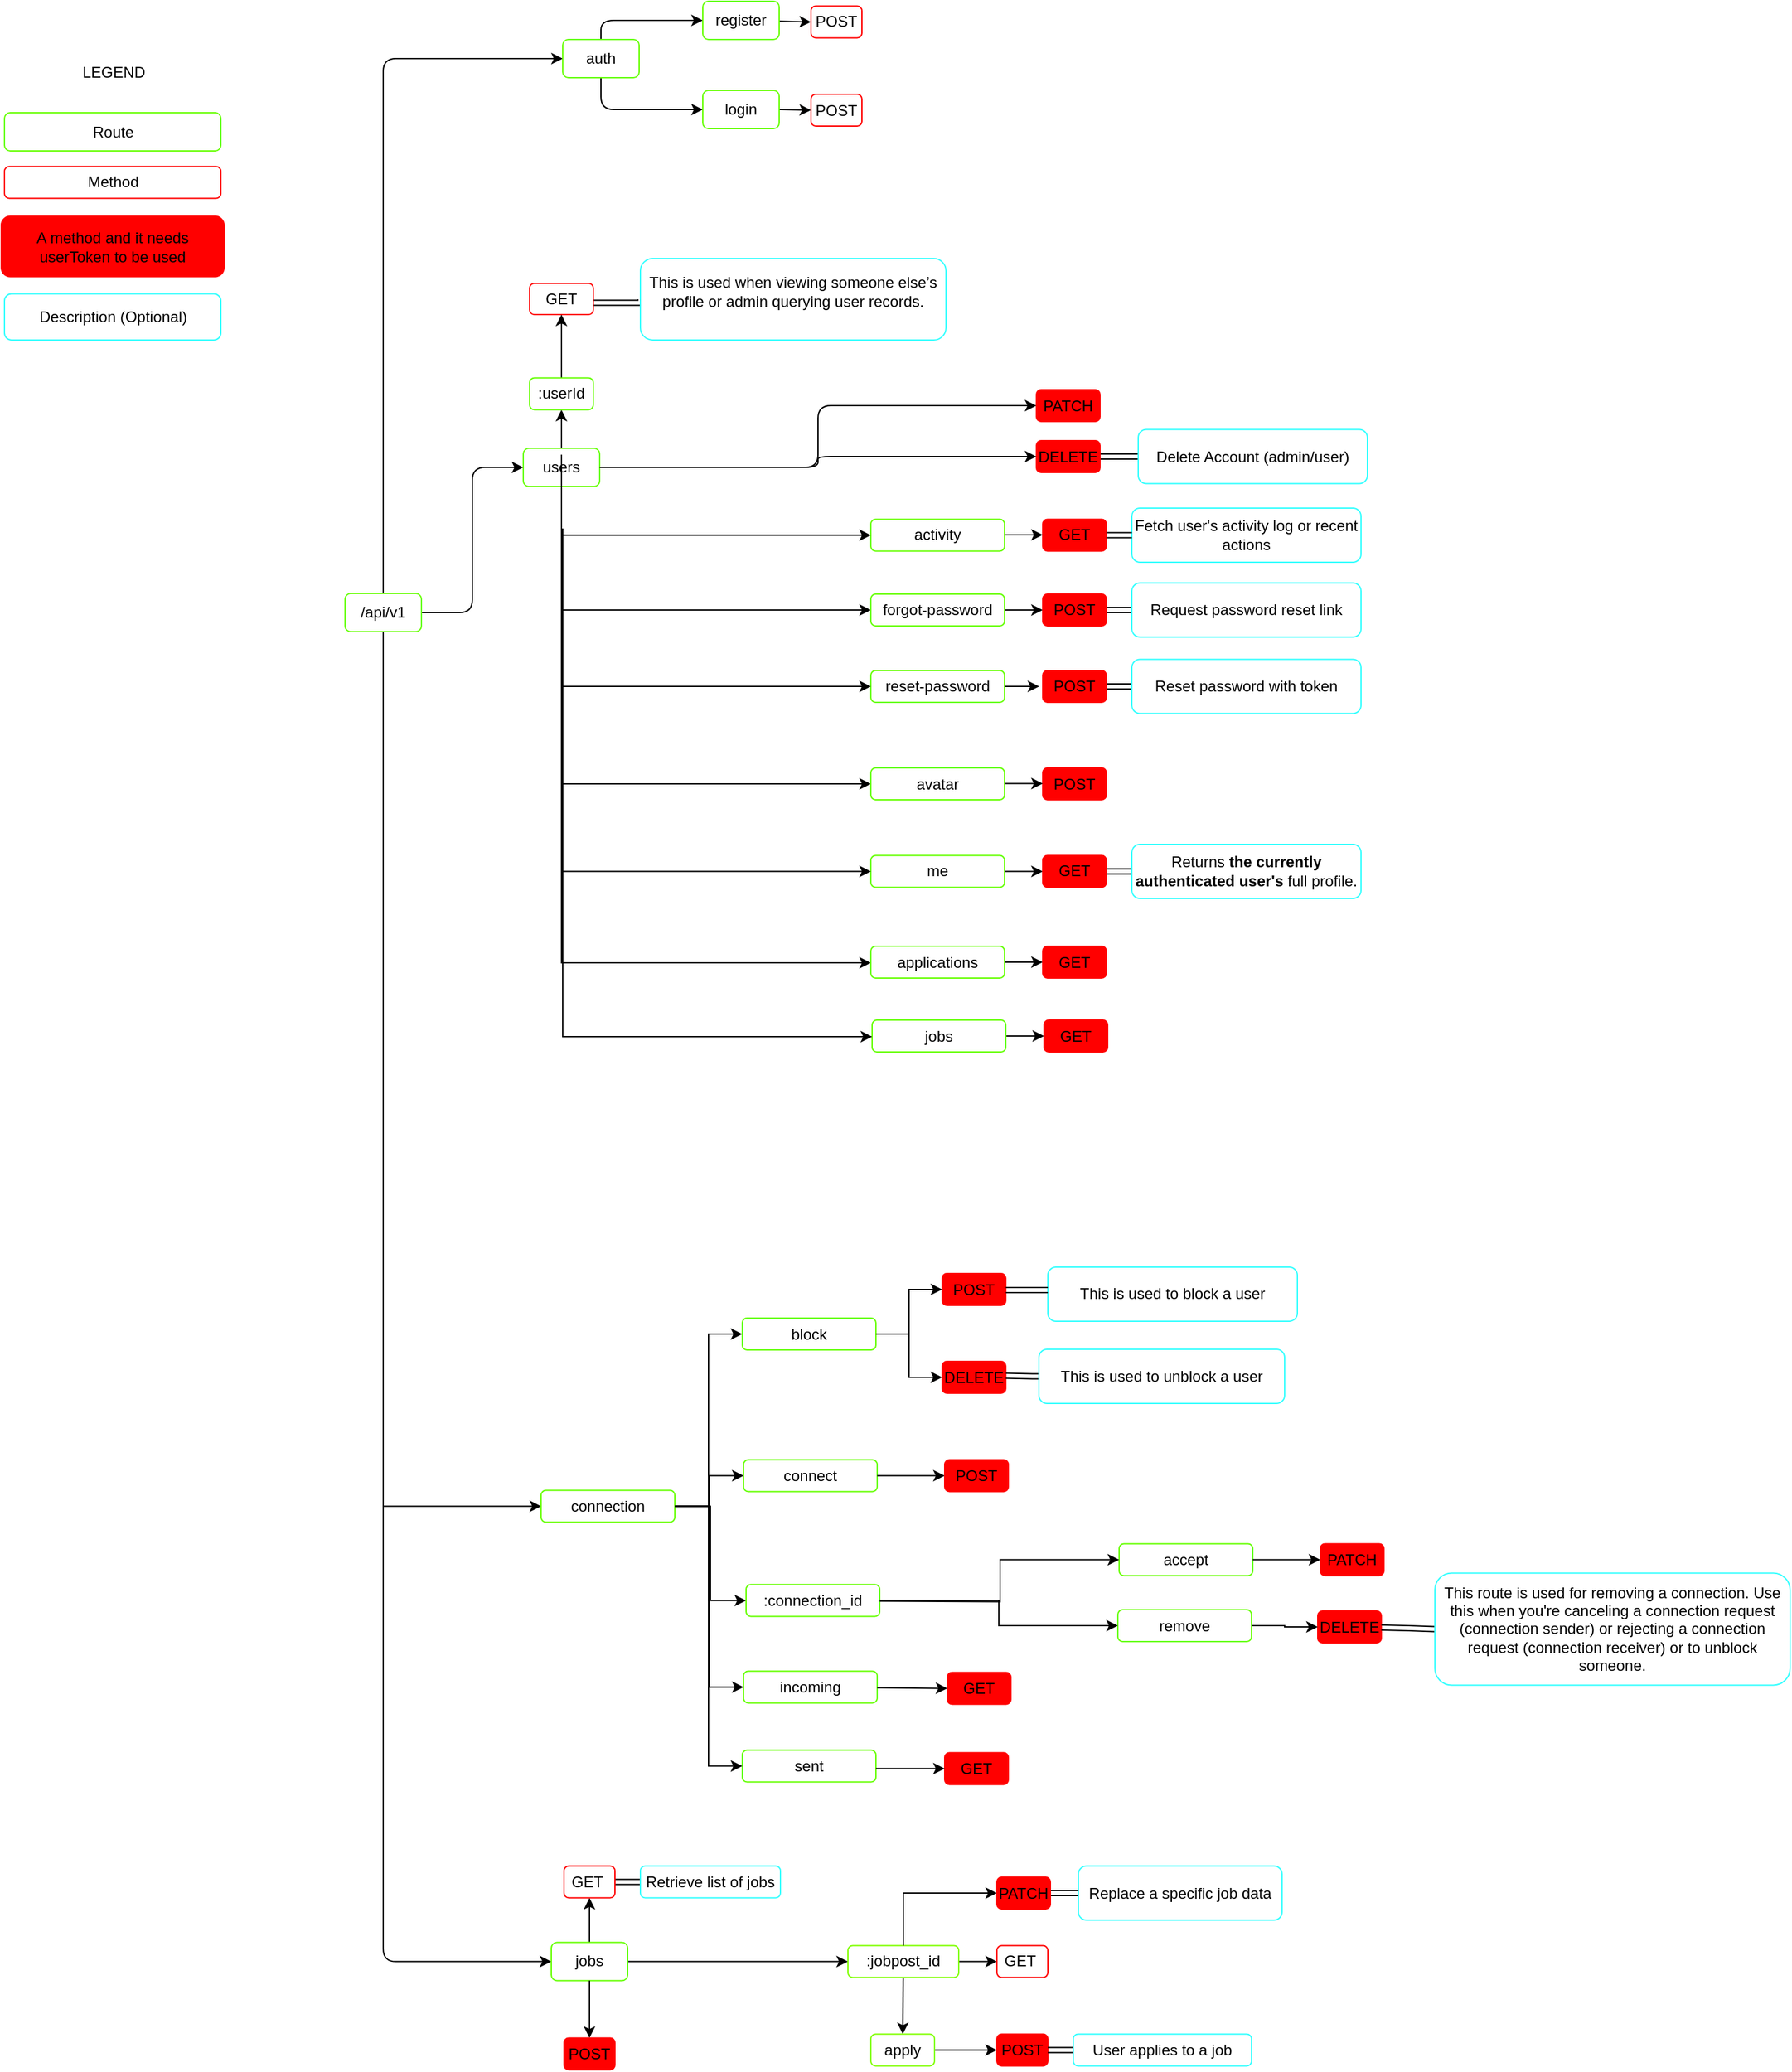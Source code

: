 <mxfile version="28.0.4">
  <diagram id="FDFD36CgAtV6o2mxxV2y" name="v1">
    <mxGraphModel dx="913" dy="455" grid="0" gridSize="10" guides="1" tooltips="1" connect="1" arrows="1" fold="1" page="1" pageScale="1" pageWidth="1100" pageHeight="850" background="none" math="0" shadow="0">
      <root>
        <mxCell id="0" />
        <mxCell id="1" parent="0" />
        <mxCell id="7" value="" style="edgeStyle=orthogonalEdgeStyle;html=1;fontStyle=0;entryX=0;entryY=0.5;entryDx=0;entryDy=0;" parent="1" source="9" target="10" edge="1">
          <mxGeometry relative="1" as="geometry" />
        </mxCell>
        <mxCell id="8" style="edgeStyle=orthogonalEdgeStyle;html=1;entryX=0;entryY=0.5;entryDx=0;entryDy=0;exitX=0.5;exitY=1;exitDx=0;exitDy=0;fontStyle=0;" parent="1" source="9" target="11" edge="1">
          <mxGeometry relative="1" as="geometry" />
        </mxCell>
        <mxCell id="15" value="" style="edgeStyle=orthogonalEdgeStyle;html=1;exitX=0.5;exitY=0;exitDx=0;exitDy=0;entryX=0;entryY=0.5;entryDx=0;entryDy=0;fontStyle=0;" parent="1" source="9" target="14" edge="1">
          <mxGeometry relative="1" as="geometry" />
        </mxCell>
        <mxCell id="9" value="/api/v1" style="rounded=1;whiteSpace=wrap;html=1;strokeColor=#65FF00;fontStyle=0;" parent="1" vertex="1">
          <mxGeometry x="836" y="1018" width="60" height="30" as="geometry" />
        </mxCell>
        <mxCell id="iW4W0P-OppsEhK05owAz-121" value="" style="edgeStyle=orthogonalEdgeStyle;rounded=0;orthogonalLoop=1;jettySize=auto;html=1;" parent="1" source="10" target="iW4W0P-OppsEhK05owAz-119" edge="1">
          <mxGeometry relative="1" as="geometry" />
        </mxCell>
        <mxCell id="m2tScSyhQQKVC9vZuVkj-111" style="edgeStyle=orthogonalEdgeStyle;rounded=0;orthogonalLoop=1;jettySize=auto;html=1;entryX=0;entryY=0.5;entryDx=0;entryDy=0;exitX=0.5;exitY=1;exitDx=0;exitDy=0;" parent="1" source="9" target="m2tScSyhQQKVC9vZuVkj-110" edge="1">
          <mxGeometry relative="1" as="geometry" />
        </mxCell>
        <mxCell id="10" value="users" style="rounded=1;whiteSpace=wrap;html=1;strokeColor=#65FF00;fontStyle=0;" parent="1" vertex="1">
          <mxGeometry x="976" y="904" width="60" height="30" as="geometry" />
        </mxCell>
        <mxCell id="87" style="edgeStyle=orthogonalEdgeStyle;html=1;entryX=0.5;entryY=1;entryDx=0;entryDy=0;exitX=0.5;exitY=0;exitDx=0;exitDy=0;fontStyle=0;" parent="1" source="11" target="83" edge="1">
          <mxGeometry relative="1" as="geometry" />
        </mxCell>
        <mxCell id="89" style="edgeStyle=orthogonalEdgeStyle;html=1;entryX=0;entryY=0.5;entryDx=0;entryDy=0;fontStyle=0;" parent="1" source="11" target="88" edge="1">
          <mxGeometry relative="1" as="geometry" />
        </mxCell>
        <mxCell id="11" value="jobs" style="rounded=1;whiteSpace=wrap;html=1;strokeColor=#65FF00;fontStyle=0;" parent="1" vertex="1">
          <mxGeometry x="998" y="2077.25" width="60" height="30" as="geometry" />
        </mxCell>
        <mxCell id="59" value="" style="edgeStyle=orthogonalEdgeStyle;html=1;fontStyle=0;exitX=0.5;exitY=0;exitDx=0;exitDy=0;" parent="1" source="14" target="58" edge="1">
          <mxGeometry relative="1" as="geometry" />
        </mxCell>
        <mxCell id="61" value="" style="edgeStyle=orthogonalEdgeStyle;html=1;exitX=0.5;exitY=1;exitDx=0;exitDy=0;entryX=0;entryY=0.5;entryDx=0;entryDy=0;fontStyle=0;" parent="1" source="14" target="60" edge="1">
          <mxGeometry relative="1" as="geometry" />
        </mxCell>
        <mxCell id="14" value="auth" style="rounded=1;whiteSpace=wrap;html=1;strokeColor=#65FF00;fontStyle=0;" parent="1" vertex="1">
          <mxGeometry x="1007" y="583" width="60" height="30" as="geometry" />
        </mxCell>
        <mxCell id="27" style="edgeStyle=orthogonalEdgeStyle;html=1;entryX=0;entryY=0.5;entryDx=0;entryDy=0;exitX=1;exitY=0.5;exitDx=0;exitDy=0;fontStyle=0;" parent="1" source="10" target="24" edge="1">
          <mxGeometry relative="1" as="geometry" />
        </mxCell>
        <mxCell id="Y0pdC-1RMZM0bYmB5sbG-111" style="edgeStyle=orthogonalEdgeStyle;rounded=0;orthogonalLoop=1;jettySize=auto;html=1;entryX=0;entryY=0.5;entryDx=0;entryDy=0;exitX=0.5;exitY=1;exitDx=0;exitDy=0;" parent="1" source="10" target="Y0pdC-1RMZM0bYmB5sbG-110" edge="1">
          <mxGeometry relative="1" as="geometry" />
        </mxCell>
        <mxCell id="iW4W0P-OppsEhK05owAz-115" style="edgeStyle=orthogonalEdgeStyle;rounded=0;orthogonalLoop=1;jettySize=auto;html=1;entryX=0;entryY=0.5;entryDx=0;entryDy=0;exitX=0.5;exitY=1;exitDx=0;exitDy=0;" parent="1" source="10" target="iW4W0P-OppsEhK05owAz-110" edge="1">
          <mxGeometry relative="1" as="geometry" />
        </mxCell>
        <mxCell id="24" value="PATCH" style="whiteSpace=wrap;html=1;rounded=1;strokeColor=#FF0000;fontStyle=0;fillColor=#FF0000;" parent="1" vertex="1">
          <mxGeometry x="1379" y="858" width="50" height="25" as="geometry" />
        </mxCell>
        <mxCell id="Y0pdC-1RMZM0bYmB5sbG-114" value="" style="edgeStyle=orthogonalEdgeStyle;rounded=0;orthogonalLoop=1;jettySize=auto;html=1;shape=link;" parent="1" source="30" target="Y0pdC-1RMZM0bYmB5sbG-113" edge="1">
          <mxGeometry relative="1" as="geometry" />
        </mxCell>
        <mxCell id="30" value="DELETE" style="whiteSpace=wrap;html=1;rounded=1;strokeColor=#FF0000;fontStyle=0;fillColor=#FF0000;" parent="1" vertex="1">
          <mxGeometry x="1379" y="898" width="50" height="25" as="geometry" />
        </mxCell>
        <mxCell id="33" style="edgeStyle=orthogonalEdgeStyle;html=1;entryX=0;entryY=0.5;entryDx=0;entryDy=0;exitX=1;exitY=0.5;exitDx=0;exitDy=0;fontStyle=0;" parent="1" source="10" target="30" edge="1">
          <mxGeometry relative="1" as="geometry">
            <mxPoint x="1271" y="787.75" as="sourcePoint" />
            <mxPoint x="1326" y="822.75" as="targetPoint" />
          </mxGeometry>
        </mxCell>
        <mxCell id="34" value="Route" style="rounded=1;whiteSpace=wrap;html=1;strokeColor=#65FF00;fontStyle=0;flipV=0;" parent="1" vertex="1">
          <mxGeometry x="568.5" y="640.5" width="170" height="30" as="geometry" />
        </mxCell>
        <mxCell id="35" value="&lt;span&gt;Method&lt;/span&gt;" style="whiteSpace=wrap;html=1;rounded=1;strokeColor=#FF0000;fontStyle=0;flipV=0;" parent="1" vertex="1">
          <mxGeometry x="568.5" y="682.75" width="170" height="25" as="geometry" />
        </mxCell>
        <mxCell id="38" value="Description (Optional)" style="whiteSpace=wrap;html=1;rounded=1;strokeColor=#33FFFF;fontStyle=0;flipV=0;" parent="1" vertex="1">
          <mxGeometry x="568.5" y="782.75" width="170" height="36.25" as="geometry" />
        </mxCell>
        <mxCell id="74" style="edgeStyle=none;html=1;entryX=0;entryY=0.5;entryDx=0;entryDy=0;fontStyle=0;" parent="1" source="58" target="63" edge="1">
          <mxGeometry relative="1" as="geometry" />
        </mxCell>
        <mxCell id="58" value="register" style="rounded=1;whiteSpace=wrap;html=1;strokeColor=#65FF00;fontStyle=0;" parent="1" vertex="1">
          <mxGeometry x="1117" y="553" width="60" height="30" as="geometry" />
        </mxCell>
        <mxCell id="75" style="edgeStyle=none;html=1;exitX=1;exitY=0.5;exitDx=0;exitDy=0;entryX=0;entryY=0.5;entryDx=0;entryDy=0;fontStyle=0;" parent="1" source="60" target="71" edge="1">
          <mxGeometry relative="1" as="geometry" />
        </mxCell>
        <mxCell id="60" value="login" style="rounded=1;whiteSpace=wrap;html=1;strokeColor=#65FF00;fontStyle=0;" parent="1" vertex="1">
          <mxGeometry x="1117" y="623" width="60" height="30" as="geometry" />
        </mxCell>
        <mxCell id="63" value="&lt;span&gt;POST&lt;/span&gt;" style="whiteSpace=wrap;html=1;rounded=1;strokeColor=#FF0000;fontStyle=0;" parent="1" vertex="1">
          <mxGeometry x="1202" y="556.75" width="40" height="25" as="geometry" />
        </mxCell>
        <mxCell id="71" value="&lt;span&gt;POST&lt;/span&gt;" style="whiteSpace=wrap;html=1;rounded=1;strokeColor=#FF0000;fontStyle=0;" parent="1" vertex="1">
          <mxGeometry x="1202" y="626" width="40" height="25" as="geometry" />
        </mxCell>
        <mxCell id="76" value="&lt;span&gt;A method and it needs userToken to be used&lt;/span&gt;" style="whiteSpace=wrap;html=1;rounded=1;strokeColor=#FF0000;fillColor=#FF0000;fontStyle=0;flipV=0;" parent="1" vertex="1">
          <mxGeometry x="566" y="721.75" width="175" height="47.5" as="geometry" />
        </mxCell>
        <mxCell id="82" value="" style="edgeStyle=none;html=1;shape=link;fontStyle=0;" parent="1" source="83" target="84" edge="1">
          <mxGeometry relative="1" as="geometry" />
        </mxCell>
        <mxCell id="83" value="&lt;span&gt;GET&amp;nbsp;&lt;/span&gt;" style="whiteSpace=wrap;html=1;rounded=1;strokeColor=#FF0000;fontStyle=0;" parent="1" vertex="1">
          <mxGeometry x="1008" y="2017.25" width="40" height="25" as="geometry" />
        </mxCell>
        <mxCell id="84" value="Retrieve list of jobs" style="whiteSpace=wrap;html=1;rounded=1;strokeColor=#33FFFF;fontStyle=0;" parent="1" vertex="1">
          <mxGeometry x="1068" y="2017.25" width="110" height="25" as="geometry" />
        </mxCell>
        <mxCell id="94" style="edgeStyle=none;html=1;entryX=0;entryY=0.5;entryDx=0;entryDy=0;fontStyle=0;" parent="1" source="88" target="92" edge="1">
          <mxGeometry relative="1" as="geometry" />
        </mxCell>
        <mxCell id="106" value="" style="edgeStyle=none;html=1;fontStyle=0;" parent="1" source="88" target="104" edge="1">
          <mxGeometry relative="1" as="geometry" />
        </mxCell>
        <mxCell id="88" value="&lt;span&gt;:jobpost_id&lt;/span&gt;" style="whiteSpace=wrap;html=1;rounded=1;strokeColor=#80FF00;fontStyle=0;" parent="1" vertex="1">
          <mxGeometry x="1231" y="2079.75" width="87" height="25" as="geometry" />
        </mxCell>
        <mxCell id="92" value="&lt;span&gt;GET&amp;nbsp;&lt;/span&gt;" style="whiteSpace=wrap;html=1;rounded=1;strokeColor=#FF0000;fontStyle=0;" parent="1" vertex="1">
          <mxGeometry x="1348" y="2079.75" width="40" height="25" as="geometry" />
        </mxCell>
        <mxCell id="110" value="" style="edgeStyle=none;html=1;entryX=0;entryY=0.5;entryDx=0;entryDy=0;" parent="1" source="104" target="107" edge="1">
          <mxGeometry relative="1" as="geometry" />
        </mxCell>
        <mxCell id="104" value="apply" style="whiteSpace=wrap;html=1;rounded=1;strokeColor=#80FF00;fontStyle=0;" parent="1" vertex="1">
          <mxGeometry x="1249" y="2149.25" width="50" height="25" as="geometry" />
        </mxCell>
        <mxCell id="107" value="&lt;span&gt;POST&lt;/span&gt;" style="whiteSpace=wrap;html=1;rounded=1;strokeColor=#FF0000;fontStyle=0;fillColor=#FF0000;" parent="1" vertex="1">
          <mxGeometry x="1348" y="2149.25" width="40" height="25" as="geometry" />
        </mxCell>
        <mxCell id="108" value="" style="edgeStyle=none;html=1;shape=link;fontStyle=0;" parent="1" source="107" target="109" edge="1">
          <mxGeometry relative="1" as="geometry" />
        </mxCell>
        <mxCell id="109" value="User applies to a job" style="whiteSpace=wrap;html=1;rounded=1;strokeColor=#33FFFF;fontStyle=0;" parent="1" vertex="1">
          <mxGeometry x="1408" y="2149.25" width="140" height="25" as="geometry" />
        </mxCell>
        <mxCell id="XLNQ2adCplrDvRkqyqyV-127" value="LEGEND" style="text;html=1;align=center;verticalAlign=middle;resizable=0;points=[];autosize=1;strokeColor=none;fillColor=none;" parent="1" vertex="1">
          <mxGeometry x="618.5" y="594" width="70" height="30" as="geometry" />
        </mxCell>
        <mxCell id="Y0pdC-1RMZM0bYmB5sbG-129" style="edgeStyle=orthogonalEdgeStyle;rounded=0;orthogonalLoop=1;jettySize=auto;html=1;exitX=1;exitY=0.5;exitDx=0;exitDy=0;entryX=0;entryY=0.5;entryDx=0;entryDy=0;" parent="1" source="Y0pdC-1RMZM0bYmB5sbG-110" target="Y0pdC-1RMZM0bYmB5sbG-120" edge="1">
          <mxGeometry relative="1" as="geometry" />
        </mxCell>
        <mxCell id="Y0pdC-1RMZM0bYmB5sbG-110" value="forgot-password" style="whiteSpace=wrap;html=1;rounded=1;strokeColor=#65FF00;fontStyle=0;" parent="1" vertex="1">
          <mxGeometry x="1249" y="1018.5" width="105" height="25" as="geometry" />
        </mxCell>
        <mxCell id="Y0pdC-1RMZM0bYmB5sbG-113" value="Delete Account (admin/user)" style="whiteSpace=wrap;html=1;rounded=1;strokeColor=#33FFFF;fontStyle=0;" parent="1" vertex="1">
          <mxGeometry x="1459" y="889.25" width="180" height="42.5" as="geometry" />
        </mxCell>
        <mxCell id="Y0pdC-1RMZM0bYmB5sbG-115" value="reset-password" style="whiteSpace=wrap;html=1;rounded=1;strokeColor=#65FF00;fontStyle=0;" parent="1" vertex="1">
          <mxGeometry x="1249" y="1078.5" width="105" height="25" as="geometry" />
        </mxCell>
        <mxCell id="Y0pdC-1RMZM0bYmB5sbG-116" style="edgeStyle=orthogonalEdgeStyle;rounded=0;orthogonalLoop=1;jettySize=auto;html=1;entryX=0;entryY=0.5;entryDx=0;entryDy=0;exitX=0.5;exitY=1;exitDx=0;exitDy=0;" parent="1" source="10" target="Y0pdC-1RMZM0bYmB5sbG-115" edge="1">
          <mxGeometry relative="1" as="geometry">
            <mxPoint x="1236" y="787" as="sourcePoint" />
          </mxGeometry>
        </mxCell>
        <mxCell id="Y0pdC-1RMZM0bYmB5sbG-132" style="edgeStyle=orthogonalEdgeStyle;rounded=0;orthogonalLoop=1;jettySize=auto;html=1;entryX=0;entryY=0.5;entryDx=0;entryDy=0;" parent="1" source="Y0pdC-1RMZM0bYmB5sbG-117" target="Y0pdC-1RMZM0bYmB5sbG-126" edge="1">
          <mxGeometry relative="1" as="geometry" />
        </mxCell>
        <mxCell id="0CuHHsME7tVrbYeCwLk--166" value="" style="edgeStyle=orthogonalEdgeStyle;rounded=0;orthogonalLoop=1;jettySize=auto;html=1;exitX=0.5;exitY=1;exitDx=0;exitDy=0;" parent="1" target="0CuHHsME7tVrbYeCwLk--165" edge="1">
          <mxGeometry relative="1" as="geometry">
            <mxPoint x="1006.0" y="909" as="sourcePoint" />
            <Array as="points">
              <mxPoint x="1006" y="1308" />
            </Array>
          </mxGeometry>
        </mxCell>
        <mxCell id="Y0pdC-1RMZM0bYmB5sbG-117" value="me" style="whiteSpace=wrap;html=1;rounded=1;strokeColor=#65FF00;fontStyle=0;" parent="1" vertex="1">
          <mxGeometry x="1249" y="1223.75" width="105" height="25" as="geometry" />
        </mxCell>
        <mxCell id="Y0pdC-1RMZM0bYmB5sbG-118" style="edgeStyle=orthogonalEdgeStyle;rounded=0;orthogonalLoop=1;jettySize=auto;html=1;entryX=0;entryY=0.5;entryDx=0;entryDy=0;exitX=0.5;exitY=1;exitDx=0;exitDy=0;" parent="1" source="10" target="Y0pdC-1RMZM0bYmB5sbG-117" edge="1">
          <mxGeometry relative="1" as="geometry">
            <mxPoint x="1226" y="834" as="sourcePoint" />
          </mxGeometry>
        </mxCell>
        <mxCell id="Y0pdC-1RMZM0bYmB5sbG-119" value="" style="edgeStyle=orthogonalEdgeStyle;rounded=0;orthogonalLoop=1;jettySize=auto;html=1;shape=link;" parent="1" source="Y0pdC-1RMZM0bYmB5sbG-120" target="Y0pdC-1RMZM0bYmB5sbG-121" edge="1">
          <mxGeometry relative="1" as="geometry" />
        </mxCell>
        <mxCell id="Y0pdC-1RMZM0bYmB5sbG-120" value="POST" style="whiteSpace=wrap;html=1;rounded=1;strokeColor=#FF0000;fontStyle=0;fillColor=#FF0000;" parent="1" vertex="1">
          <mxGeometry x="1384" y="1018.5" width="50" height="25" as="geometry" />
        </mxCell>
        <mxCell id="Y0pdC-1RMZM0bYmB5sbG-121" value="Request password reset link" style="whiteSpace=wrap;html=1;rounded=1;strokeColor=#33FFFF;fontStyle=0;" parent="1" vertex="1">
          <mxGeometry x="1454" y="1009.75" width="180" height="42.5" as="geometry" />
        </mxCell>
        <mxCell id="Y0pdC-1RMZM0bYmB5sbG-122" value="" style="edgeStyle=orthogonalEdgeStyle;rounded=0;orthogonalLoop=1;jettySize=auto;html=1;shape=link;" parent="1" source="Y0pdC-1RMZM0bYmB5sbG-123" target="Y0pdC-1RMZM0bYmB5sbG-124" edge="1">
          <mxGeometry relative="1" as="geometry" />
        </mxCell>
        <mxCell id="Y0pdC-1RMZM0bYmB5sbG-123" value="POST" style="whiteSpace=wrap;html=1;rounded=1;strokeColor=#FF0000;fontStyle=0;fillColor=#FF0000;" parent="1" vertex="1">
          <mxGeometry x="1384" y="1078.5" width="50" height="25" as="geometry" />
        </mxCell>
        <mxCell id="Y0pdC-1RMZM0bYmB5sbG-124" value="&lt;table&gt;&lt;tbody&gt;&lt;tr data-end=&quot;2003&quot; data-start=&quot;1920&quot;&gt;&lt;td data-end=&quot;2003&quot; data-start=&quot;1960&quot; data-col-size=&quot;md&quot;&gt;Reset password with token&lt;/td&gt;&lt;/tr&gt;&lt;/tbody&gt;&lt;/table&gt;" style="whiteSpace=wrap;html=1;rounded=1;strokeColor=#33FFFF;fontStyle=0;" parent="1" vertex="1">
          <mxGeometry x="1454" y="1069.75" width="180" height="42.5" as="geometry" />
        </mxCell>
        <mxCell id="Y0pdC-1RMZM0bYmB5sbG-125" value="" style="edgeStyle=orthogonalEdgeStyle;rounded=0;orthogonalLoop=1;jettySize=auto;html=1;shape=link;" parent="1" source="Y0pdC-1RMZM0bYmB5sbG-126" target="Y0pdC-1RMZM0bYmB5sbG-127" edge="1">
          <mxGeometry relative="1" as="geometry" />
        </mxCell>
        <mxCell id="Y0pdC-1RMZM0bYmB5sbG-126" value="GET" style="whiteSpace=wrap;html=1;rounded=1;strokeColor=#FF0000;fontStyle=0;fillColor=#FF0000;" parent="1" vertex="1">
          <mxGeometry x="1384" y="1223.75" width="50" height="25" as="geometry" />
        </mxCell>
        <mxCell id="Y0pdC-1RMZM0bYmB5sbG-127" value="&lt;p data-end=&quot;313&quot; data-start=&quot;238&quot;&gt;Returns &lt;strong data-end=&quot;299&quot; data-start=&quot;261&quot;&gt;the currently authenticated user&#39;s&lt;/strong&gt; full profile.&lt;/p&gt;&lt;p data-end=&quot;421&quot; data-start=&quot;315&quot;&gt;&lt;/p&gt;" style="whiteSpace=wrap;html=1;rounded=1;strokeColor=#33FFFF;fontStyle=0;" parent="1" vertex="1">
          <mxGeometry x="1454" y="1215" width="180" height="42.5" as="geometry" />
        </mxCell>
        <mxCell id="Y0pdC-1RMZM0bYmB5sbG-130" style="edgeStyle=orthogonalEdgeStyle;rounded=0;orthogonalLoop=1;jettySize=auto;html=1;exitX=1;exitY=0.5;exitDx=0;exitDy=0;entryX=-0.056;entryY=0.528;entryDx=0;entryDy=0;entryPerimeter=0;" parent="1" source="Y0pdC-1RMZM0bYmB5sbG-115" target="Y0pdC-1RMZM0bYmB5sbG-123" edge="1">
          <mxGeometry relative="1" as="geometry" />
        </mxCell>
        <mxCell id="Y0pdC-1RMZM0bYmB5sbG-135" value="activity" style="whiteSpace=wrap;html=1;rounded=1;strokeColor=#65FF00;fontStyle=0;" parent="1" vertex="1">
          <mxGeometry x="1249" y="959.75" width="105" height="25" as="geometry" />
        </mxCell>
        <mxCell id="Y0pdC-1RMZM0bYmB5sbG-136" style="edgeStyle=orthogonalEdgeStyle;rounded=0;orthogonalLoop=1;jettySize=auto;html=1;entryX=0;entryY=0.5;entryDx=0;entryDy=0;exitX=0.5;exitY=1;exitDx=0;exitDy=0;" parent="1" source="10" target="Y0pdC-1RMZM0bYmB5sbG-135" edge="1">
          <mxGeometry relative="1" as="geometry">
            <mxPoint x="1236" y="787" as="sourcePoint" />
          </mxGeometry>
        </mxCell>
        <mxCell id="Y0pdC-1RMZM0bYmB5sbG-137" value="GET" style="whiteSpace=wrap;html=1;rounded=1;strokeColor=#FF0000;fontStyle=0;fillColor=#FF0000;" parent="1" vertex="1">
          <mxGeometry x="1384" y="959.75" width="50" height="25" as="geometry" />
        </mxCell>
        <mxCell id="Y0pdC-1RMZM0bYmB5sbG-138" value="Fetch user&#39;s activity log or recent actions" style="whiteSpace=wrap;html=1;rounded=1;strokeColor=#33FFFF;fontStyle=0;" parent="1" vertex="1">
          <mxGeometry x="1454" y="951" width="180" height="42.5" as="geometry" />
        </mxCell>
        <mxCell id="Y0pdC-1RMZM0bYmB5sbG-139" value="" style="edgeStyle=orthogonalEdgeStyle;rounded=0;orthogonalLoop=1;jettySize=auto;html=1;shape=link;" parent="1" source="Y0pdC-1RMZM0bYmB5sbG-137" target="Y0pdC-1RMZM0bYmB5sbG-138" edge="1">
          <mxGeometry relative="1" as="geometry" />
        </mxCell>
        <mxCell id="Y0pdC-1RMZM0bYmB5sbG-140" style="edgeStyle=orthogonalEdgeStyle;rounded=0;orthogonalLoop=1;jettySize=auto;html=1;exitX=1;exitY=0.5;exitDx=0;exitDy=0;entryX=0;entryY=0.5;entryDx=0;entryDy=0;" parent="1" target="Y0pdC-1RMZM0bYmB5sbG-137" edge="1">
          <mxGeometry relative="1" as="geometry">
            <mxPoint x="1354" y="972" as="sourcePoint" />
          </mxGeometry>
        </mxCell>
        <mxCell id="iW4W0P-OppsEhK05owAz-110" value="avatar" style="whiteSpace=wrap;html=1;rounded=1;strokeColor=#65FF00;fontStyle=0;" parent="1" vertex="1">
          <mxGeometry x="1249" y="1155" width="105" height="25" as="geometry" />
        </mxCell>
        <mxCell id="iW4W0P-OppsEhK05owAz-111" value="POST" style="whiteSpace=wrap;html=1;rounded=1;strokeColor=#FF0000;fontStyle=0;fillColor=#FF0000;" parent="1" vertex="1">
          <mxGeometry x="1384" y="1155" width="50" height="25" as="geometry" />
        </mxCell>
        <mxCell id="iW4W0P-OppsEhK05owAz-112" style="edgeStyle=orthogonalEdgeStyle;rounded=0;orthogonalLoop=1;jettySize=auto;html=1;entryX=0;entryY=0.5;entryDx=0;entryDy=0;" parent="1" target="iW4W0P-OppsEhK05owAz-111" edge="1">
          <mxGeometry relative="1" as="geometry">
            <mxPoint x="1354" y="1167.25" as="sourcePoint" />
          </mxGeometry>
        </mxCell>
        <mxCell id="iW4W0P-OppsEhK05owAz-116" value="" style="edgeStyle=orthogonalEdgeStyle;rounded=0;orthogonalLoop=1;jettySize=auto;html=1;shape=link;entryX=0;entryY=0.5;entryDx=0;entryDy=0;exitX=1;exitY=0.621;exitDx=0;exitDy=0;exitPerimeter=0;" parent="1" source="iW4W0P-OppsEhK05owAz-118" target="iW4W0P-OppsEhK05owAz-117" edge="1">
          <mxGeometry relative="1" as="geometry">
            <mxPoint x="1016" y="821.5" as="sourcePoint" />
          </mxGeometry>
        </mxCell>
        <mxCell id="iW4W0P-OppsEhK05owAz-117" value="This is used when&amp;nbsp;&lt;span style=&quot;color: light-dark(rgb(0, 0, 0), rgb(255, 255, 255)); background-color: transparent;&quot;&gt;viewing someone else’s profile or admin querying user records.&lt;/span&gt;&lt;p data-end=&quot;1133&quot; data-start=&quot;1093&quot;&gt;&lt;/p&gt;" style="whiteSpace=wrap;html=1;rounded=1;strokeColor=#33FFFF;fontStyle=0;" parent="1" vertex="1">
          <mxGeometry x="1068" y="755" width="240" height="64" as="geometry" />
        </mxCell>
        <mxCell id="iW4W0P-OppsEhK05owAz-118" value="GET" style="whiteSpace=wrap;html=1;rounded=1;strokeColor=#FF0000;fontStyle=0;" parent="1" vertex="1">
          <mxGeometry x="981" y="774.5" width="50" height="24.5" as="geometry" />
        </mxCell>
        <mxCell id="iW4W0P-OppsEhK05owAz-122" value="" style="edgeStyle=orthogonalEdgeStyle;rounded=0;orthogonalLoop=1;jettySize=auto;html=1;" parent="1" source="iW4W0P-OppsEhK05owAz-119" target="iW4W0P-OppsEhK05owAz-118" edge="1">
          <mxGeometry relative="1" as="geometry" />
        </mxCell>
        <mxCell id="iW4W0P-OppsEhK05owAz-119" value=":userId" style="whiteSpace=wrap;html=1;rounded=1;strokeColor=#65FF00;fontStyle=0;" parent="1" vertex="1">
          <mxGeometry x="981" y="848.75" width="50" height="25" as="geometry" />
        </mxCell>
        <mxCell id="haLQKfFFl5RIzy_8Wnj9-124" style="edgeStyle=orthogonalEdgeStyle;rounded=0;orthogonalLoop=1;jettySize=auto;html=1;entryX=0;entryY=0.5;entryDx=0;entryDy=0;" parent="1" source="m2tScSyhQQKVC9vZuVkj-110" target="haLQKfFFl5RIzy_8Wnj9-121" edge="1">
          <mxGeometry relative="1" as="geometry" />
        </mxCell>
        <mxCell id="haLQKfFFl5RIzy_8Wnj9-125" style="edgeStyle=orthogonalEdgeStyle;rounded=0;orthogonalLoop=1;jettySize=auto;html=1;entryX=0;entryY=0.5;entryDx=0;entryDy=0;" parent="1" source="m2tScSyhQQKVC9vZuVkj-110" target="haLQKfFFl5RIzy_8Wnj9-114" edge="1">
          <mxGeometry relative="1" as="geometry" />
        </mxCell>
        <mxCell id="m2tScSyhQQKVC9vZuVkj-110" value="connection" style="whiteSpace=wrap;html=1;rounded=1;strokeColor=#65FF00;fontStyle=0;" parent="1" vertex="1">
          <mxGeometry x="990" y="1722.25" width="105" height="25" as="geometry" />
        </mxCell>
        <mxCell id="haLQKfFFl5RIzy_8Wnj9-149" style="edgeStyle=orthogonalEdgeStyle;rounded=0;orthogonalLoop=1;jettySize=auto;html=1;entryX=0;entryY=0.5;entryDx=0;entryDy=0;exitX=1;exitY=0.5;exitDx=0;exitDy=0;" parent="1" source="m2tScSyhQQKVC9vZuVkj-110" target="haLQKfFFl5RIzy_8Wnj9-148" edge="1">
          <mxGeometry relative="1" as="geometry">
            <mxPoint x="1256.0" y="1688.774" as="sourcePoint" />
          </mxGeometry>
        </mxCell>
        <mxCell id="haLQKfFFl5RIzy_8Wnj9-114" value=":connection_id" style="whiteSpace=wrap;html=1;rounded=1;strokeColor=#65FF00;fontStyle=0;" parent="1" vertex="1">
          <mxGeometry x="1151" y="1796.25" width="105" height="25" as="geometry" />
        </mxCell>
        <mxCell id="haLQKfFFl5RIzy_8Wnj9-121" value="incoming" style="whiteSpace=wrap;html=1;rounded=1;strokeColor=#65FF00;fontStyle=0;" parent="1" vertex="1">
          <mxGeometry x="1149" y="1864.25" width="105" height="25" as="geometry" />
        </mxCell>
        <mxCell id="haLQKfFFl5RIzy_8Wnj9-127" style="edgeStyle=orthogonalEdgeStyle;rounded=0;orthogonalLoop=1;jettySize=auto;html=1;entryX=0;entryY=0.5;entryDx=0;entryDy=0;exitX=1;exitY=0.5;exitDx=0;exitDy=0;" parent="1" source="m2tScSyhQQKVC9vZuVkj-110" target="haLQKfFFl5RIzy_8Wnj9-128" edge="1">
          <mxGeometry relative="1" as="geometry">
            <mxPoint x="1098" y="1676.25" as="sourcePoint" />
          </mxGeometry>
        </mxCell>
        <mxCell id="haLQKfFFl5RIzy_8Wnj9-128" value="connect" style="whiteSpace=wrap;html=1;rounded=1;strokeColor=#65FF00;fontStyle=0;" parent="1" vertex="1">
          <mxGeometry x="1149" y="1698.25" width="105" height="25" as="geometry" />
        </mxCell>
        <mxCell id="haLQKfFFl5RIzy_8Wnj9-136" value="sent" style="whiteSpace=wrap;html=1;rounded=1;strokeColor=#65FF00;fontStyle=0;" parent="1" vertex="1">
          <mxGeometry x="1148" y="1926.25" width="105" height="25" as="geometry" />
        </mxCell>
        <mxCell id="haLQKfFFl5RIzy_8Wnj9-137" style="edgeStyle=orthogonalEdgeStyle;rounded=0;orthogonalLoop=1;jettySize=auto;html=1;entryX=0;entryY=0.5;entryDx=0;entryDy=0;exitX=1;exitY=0.5;exitDx=0;exitDy=0;" parent="1" source="m2tScSyhQQKVC9vZuVkj-110" target="haLQKfFFl5RIzy_8Wnj9-136" edge="1">
          <mxGeometry relative="1" as="geometry">
            <mxPoint x="1094" y="1815.76" as="sourcePoint" />
          </mxGeometry>
        </mxCell>
        <mxCell id="haLQKfFFl5RIzy_8Wnj9-138" value="accept" style="whiteSpace=wrap;html=1;rounded=1;strokeColor=#65FF00;fontStyle=0;" parent="1" vertex="1">
          <mxGeometry x="1444" y="1764.25" width="105" height="25" as="geometry" />
        </mxCell>
        <mxCell id="haLQKfFFl5RIzy_8Wnj9-139" style="edgeStyle=orthogonalEdgeStyle;rounded=0;orthogonalLoop=1;jettySize=auto;html=1;entryX=0;entryY=0.5;entryDx=0;entryDy=0;" parent="1" target="haLQKfFFl5RIzy_8Wnj9-138" edge="1">
          <mxGeometry relative="1" as="geometry">
            <mxPoint x="1256" y="1809.25" as="sourcePoint" />
          </mxGeometry>
        </mxCell>
        <mxCell id="haLQKfFFl5RIzy_8Wnj9-145" value="remove" style="whiteSpace=wrap;html=1;rounded=1;strokeColor=#65FF00;fontStyle=0;" parent="1" vertex="1">
          <mxGeometry x="1443" y="1816" width="105" height="25" as="geometry" />
        </mxCell>
        <mxCell id="haLQKfFFl5RIzy_8Wnj9-146" style="edgeStyle=orthogonalEdgeStyle;rounded=0;orthogonalLoop=1;jettySize=auto;html=1;entryX=0;entryY=0.5;entryDx=0;entryDy=0;exitX=1;exitY=0.5;exitDx=0;exitDy=0;" parent="1" source="haLQKfFFl5RIzy_8Wnj9-114" target="haLQKfFFl5RIzy_8Wnj9-145" edge="1">
          <mxGeometry relative="1" as="geometry">
            <mxPoint x="1254" y="1863.78" as="sourcePoint" />
          </mxGeometry>
        </mxCell>
        <mxCell id="haLQKfFFl5RIzy_8Wnj9-181" style="edgeStyle=orthogonalEdgeStyle;rounded=0;orthogonalLoop=1;jettySize=auto;html=1;entryX=0;entryY=0.5;entryDx=0;entryDy=0;" parent="1" source="haLQKfFFl5RIzy_8Wnj9-148" target="haLQKfFFl5RIzy_8Wnj9-179" edge="1">
          <mxGeometry relative="1" as="geometry">
            <mxPoint x="1305" y="1610.5" as="targetPoint" />
          </mxGeometry>
        </mxCell>
        <mxCell id="haLQKfFFl5RIzy_8Wnj9-148" value="block" style="whiteSpace=wrap;html=1;rounded=1;strokeColor=#65FF00;fontStyle=0;" parent="1" vertex="1">
          <mxGeometry x="1148" y="1587" width="105" height="25" as="geometry" />
        </mxCell>
        <mxCell id="haLQKfFFl5RIzy_8Wnj9-150" style="edgeStyle=orthogonalEdgeStyle;rounded=0;orthogonalLoop=1;jettySize=auto;html=1;entryX=0;entryY=0.5;entryDx=0;entryDy=0;exitX=1;exitY=0.5;exitDx=0;exitDy=0;" parent="1" source="haLQKfFFl5RIzy_8Wnj9-128" target="haLQKfFFl5RIzy_8Wnj9-151" edge="1">
          <mxGeometry relative="1" as="geometry">
            <mxPoint x="1277" y="1710.5" as="sourcePoint" />
          </mxGeometry>
        </mxCell>
        <mxCell id="haLQKfFFl5RIzy_8Wnj9-151" value="POST" style="whiteSpace=wrap;html=1;rounded=1;strokeColor=#FF0000;fontStyle=0;fillColor=#FF0000;" parent="1" vertex="1">
          <mxGeometry x="1307" y="1698.25" width="50" height="25" as="geometry" />
        </mxCell>
        <mxCell id="haLQKfFFl5RIzy_8Wnj9-153" style="edgeStyle=orthogonalEdgeStyle;rounded=0;orthogonalLoop=1;jettySize=auto;html=1;entryX=0;entryY=0.5;entryDx=0;entryDy=0;" parent="1" target="haLQKfFFl5RIzy_8Wnj9-154" edge="1">
          <mxGeometry relative="1" as="geometry">
            <mxPoint x="1254" y="1877.25" as="sourcePoint" />
          </mxGeometry>
        </mxCell>
        <mxCell id="haLQKfFFl5RIzy_8Wnj9-154" value="GET" style="whiteSpace=wrap;html=1;rounded=1;strokeColor=#FF0000;fontStyle=0;fillColor=#FF0000;" parent="1" vertex="1">
          <mxGeometry x="1309" y="1865.25" width="50" height="25" as="geometry" />
        </mxCell>
        <mxCell id="haLQKfFFl5RIzy_8Wnj9-157" value="GET" style="whiteSpace=wrap;html=1;rounded=1;strokeColor=#FF0000;fontStyle=0;fillColor=#FF0000;" parent="1" vertex="1">
          <mxGeometry x="1307" y="1928.25" width="50" height="25" as="geometry" />
        </mxCell>
        <mxCell id="haLQKfFFl5RIzy_8Wnj9-158" style="edgeStyle=orthogonalEdgeStyle;rounded=0;orthogonalLoop=1;jettySize=auto;html=1;entryX=0;entryY=0.5;entryDx=0;entryDy=0;exitX=1;exitY=0.58;exitDx=0;exitDy=0;exitPerimeter=0;" parent="1" source="haLQKfFFl5RIzy_8Wnj9-136" target="haLQKfFFl5RIzy_8Wnj9-157" edge="1">
          <mxGeometry relative="1" as="geometry">
            <mxPoint x="1253" y="1941.25" as="sourcePoint" />
          </mxGeometry>
        </mxCell>
        <mxCell id="haLQKfFFl5RIzy_8Wnj9-159" value="POST" style="whiteSpace=wrap;html=1;rounded=1;strokeColor=#FF0000;fontStyle=0;fillColor=#FF0000;" parent="1" vertex="1">
          <mxGeometry x="1305" y="1552" width="50" height="25" as="geometry" />
        </mxCell>
        <mxCell id="haLQKfFFl5RIzy_8Wnj9-160" style="edgeStyle=orthogonalEdgeStyle;rounded=0;orthogonalLoop=1;jettySize=auto;html=1;entryX=0;entryY=0.5;entryDx=0;entryDy=0;exitX=1;exitY=0.5;exitDx=0;exitDy=0;" parent="1" source="haLQKfFFl5RIzy_8Wnj9-148" target="haLQKfFFl5RIzy_8Wnj9-159" edge="1">
          <mxGeometry relative="1" as="geometry">
            <mxPoint x="1255" y="1601" as="sourcePoint" />
          </mxGeometry>
        </mxCell>
        <mxCell id="haLQKfFFl5RIzy_8Wnj9-161" value="PATCH" style="whiteSpace=wrap;html=1;rounded=1;strokeColor=#FF0000;fontStyle=0;fillColor=#FF0000;" parent="1" vertex="1">
          <mxGeometry x="1602" y="1764.25" width="50" height="25" as="geometry" />
        </mxCell>
        <mxCell id="haLQKfFFl5RIzy_8Wnj9-162" style="edgeStyle=orthogonalEdgeStyle;rounded=0;orthogonalLoop=1;jettySize=auto;html=1;entryX=0;entryY=0.5;entryDx=0;entryDy=0;exitX=1;exitY=0.5;exitDx=0;exitDy=0;" parent="1" source="haLQKfFFl5RIzy_8Wnj9-138" target="haLQKfFFl5RIzy_8Wnj9-161" edge="1">
          <mxGeometry relative="1" as="geometry">
            <mxPoint x="1550" y="1777.25" as="sourcePoint" />
          </mxGeometry>
        </mxCell>
        <mxCell id="haLQKfFFl5RIzy_8Wnj9-164" style="edgeStyle=orthogonalEdgeStyle;rounded=0;orthogonalLoop=1;jettySize=auto;html=1;entryX=0;entryY=0.5;entryDx=0;entryDy=0;exitX=1;exitY=0.5;exitDx=0;exitDy=0;" parent="1" edge="1">
          <mxGeometry relative="1" as="geometry">
            <mxPoint x="1854" y="1544.5" as="sourcePoint" />
          </mxGeometry>
        </mxCell>
        <mxCell id="haLQKfFFl5RIzy_8Wnj9-167" value="DELETE" style="whiteSpace=wrap;html=1;rounded=1;strokeColor=#FF0000;fontStyle=0;fillColor=#FF0000;" parent="1" vertex="1">
          <mxGeometry x="1600" y="1817" width="50" height="25" as="geometry" />
        </mxCell>
        <mxCell id="haLQKfFFl5RIzy_8Wnj9-168" style="edgeStyle=orthogonalEdgeStyle;rounded=0;orthogonalLoop=1;jettySize=auto;html=1;entryX=0;entryY=0.5;entryDx=0;entryDy=0;exitX=1;exitY=0.5;exitDx=0;exitDy=0;" parent="1" source="haLQKfFFl5RIzy_8Wnj9-145" target="haLQKfFFl5RIzy_8Wnj9-167" edge="1">
          <mxGeometry relative="1" as="geometry">
            <mxPoint x="1549" y="1828.96" as="sourcePoint" />
          </mxGeometry>
        </mxCell>
        <mxCell id="haLQKfFFl5RIzy_8Wnj9-169" value="" style="edgeStyle=orthogonalEdgeStyle;rounded=0;orthogonalLoop=1;jettySize=auto;html=1;shape=link;exitX=1;exitY=0.5;exitDx=0;exitDy=0;" parent="1" edge="1">
          <mxGeometry relative="1" as="geometry">
            <mxPoint x="1956" y="1544.5" as="sourcePoint" />
          </mxGeometry>
        </mxCell>
        <mxCell id="haLQKfFFl5RIzy_8Wnj9-177" value="" style="edgeStyle=orthogonalEdgeStyle;rounded=0;orthogonalLoop=1;jettySize=auto;html=1;shape=link;exitX=1;exitY=0.5;exitDx=0;exitDy=0;" parent="1" target="haLQKfFFl5RIzy_8Wnj9-178" edge="1">
          <mxGeometry relative="1" as="geometry">
            <mxPoint x="1650" y="1830" as="sourcePoint" />
          </mxGeometry>
        </mxCell>
        <mxCell id="haLQKfFFl5RIzy_8Wnj9-178" value="&lt;p data-end=&quot;313&quot; data-start=&quot;238&quot;&gt;This route is used for removing a connection. Use this when you&#39;re canceling a connection request (&lt;span style=&quot;background-color: transparent; color: light-dark(rgb(0, 0, 0), rgb(255, 255, 255));&quot;&gt;connection sender&lt;/span&gt;&lt;span style=&quot;background-color: transparent; color: light-dark(rgb(0, 0, 0), rgb(255, 255, 255));&quot;&gt;) or rejecting a connection request&lt;/span&gt;&lt;span style=&quot;background-color: transparent; color: light-dark(rgb(0, 0, 0), rgb(255, 255, 255));&quot;&gt;&amp;nbsp;(connection receiver)&lt;/span&gt;&lt;span style=&quot;background-color: transparent; color: light-dark(rgb(0, 0, 0), rgb(255, 255, 255));&quot;&gt;&amp;nbsp;or to unblock someone.&lt;/span&gt;&lt;/p&gt;&lt;p data-end=&quot;421&quot; data-start=&quot;315&quot;&gt;&lt;/p&gt;" style="whiteSpace=wrap;html=1;rounded=1;strokeColor=#33FFFF;fontStyle=0;" parent="1" vertex="1">
          <mxGeometry x="1692" y="1787.25" width="279" height="88" as="geometry" />
        </mxCell>
        <mxCell id="haLQKfFFl5RIzy_8Wnj9-179" value="DELETE" style="whiteSpace=wrap;html=1;rounded=1;strokeColor=#FF0000;fontStyle=0;fillColor=#FF0000;" parent="1" vertex="1">
          <mxGeometry x="1305" y="1621" width="50" height="25" as="geometry" />
        </mxCell>
        <mxCell id="haLQKfFFl5RIzy_8Wnj9-185" value="&lt;p data-end=&quot;313&quot; data-start=&quot;238&quot;&gt;This is used to block a user&lt;/p&gt;&lt;p data-end=&quot;421&quot; data-start=&quot;315&quot;&gt;&lt;/p&gt;" style="whiteSpace=wrap;html=1;rounded=1;strokeColor=#33FFFF;fontStyle=0;" parent="1" vertex="1">
          <mxGeometry x="1388" y="1547" width="196" height="42.5" as="geometry" />
        </mxCell>
        <mxCell id="haLQKfFFl5RIzy_8Wnj9-186" value="" style="edgeStyle=orthogonalEdgeStyle;rounded=0;orthogonalLoop=1;jettySize=auto;html=1;shape=link;exitX=1;exitY=0.5;exitDx=0;exitDy=0;entryX=0;entryY=0.434;entryDx=0;entryDy=0;entryPerimeter=0;" parent="1" target="haLQKfFFl5RIzy_8Wnj9-185" edge="1">
          <mxGeometry relative="1" as="geometry">
            <mxPoint x="1355" y="1565" as="sourcePoint" />
            <mxPoint x="1381" y="1564.5" as="targetPoint" />
          </mxGeometry>
        </mxCell>
        <mxCell id="haLQKfFFl5RIzy_8Wnj9-189" value="" style="edgeStyle=orthogonalEdgeStyle;rounded=0;orthogonalLoop=1;jettySize=auto;html=1;shape=link;exitX=1;exitY=0.5;exitDx=0;exitDy=0;" parent="1" target="haLQKfFFl5RIzy_8Wnj9-190" edge="1">
          <mxGeometry relative="1" as="geometry">
            <mxPoint x="1355" y="1632.25" as="sourcePoint" />
          </mxGeometry>
        </mxCell>
        <mxCell id="haLQKfFFl5RIzy_8Wnj9-190" value="&lt;p data-end=&quot;313&quot; data-start=&quot;238&quot;&gt;This is used to unblock a user&lt;/p&gt;&lt;p data-end=&quot;421&quot; data-start=&quot;315&quot;&gt;&lt;/p&gt;" style="whiteSpace=wrap;html=1;rounded=1;strokeColor=#33FFFF;fontStyle=0;" parent="1" vertex="1">
          <mxGeometry x="1381" y="1611.5" width="193" height="42.5" as="geometry" />
        </mxCell>
        <mxCell id="Mm-gVMT3pR1j4xH8qery-110" value="" style="edgeStyle=orthogonalEdgeStyle;rounded=0;orthogonalLoop=1;jettySize=auto;html=1;entryX=0.5;entryY=0;entryDx=0;entryDy=0;exitX=0.5;exitY=1;exitDx=0;exitDy=0;" parent="1" source="11" target="Mm-gVMT3pR1j4xH8qery-113" edge="1">
          <mxGeometry relative="1" as="geometry">
            <mxPoint x="1160.0" y="2318.75" as="sourcePoint" />
          </mxGeometry>
        </mxCell>
        <mxCell id="Mm-gVMT3pR1j4xH8qery-113" value="&lt;span&gt;POST&lt;/span&gt;" style="whiteSpace=wrap;html=1;rounded=1;strokeColor=#FF0000;fontStyle=0;fillColor=#FF0000;" parent="1" vertex="1">
          <mxGeometry x="1008" y="2152.25" width="40" height="25" as="geometry" />
        </mxCell>
        <mxCell id="Mm-gVMT3pR1j4xH8qery-114" value="Replace a specific job data" style="whiteSpace=wrap;html=1;rounded=1;strokeColor=#33FFFF;fontStyle=0;" parent="1" vertex="1">
          <mxGeometry x="1412" y="2017.25" width="160" height="42.5" as="geometry" />
        </mxCell>
        <mxCell id="Mm-gVMT3pR1j4xH8qery-115" value="" style="edgeStyle=orthogonalEdgeStyle;rounded=0;orthogonalLoop=1;jettySize=auto;html=1;exitX=0.5;exitY=0;exitDx=0;exitDy=0;entryX=0;entryY=0.5;entryDx=0;entryDy=0;" parent="1" source="88" target="Mm-gVMT3pR1j4xH8qery-118" edge="1">
          <mxGeometry relative="1" as="geometry">
            <mxPoint x="1319" y="2026.536" as="sourcePoint" />
          </mxGeometry>
        </mxCell>
        <mxCell id="Mm-gVMT3pR1j4xH8qery-117" value="" style="edgeStyle=orthogonalEdgeStyle;rounded=0;orthogonalLoop=1;jettySize=auto;html=1;shape=link;" parent="1" source="Mm-gVMT3pR1j4xH8qery-118" target="Mm-gVMT3pR1j4xH8qery-114" edge="1">
          <mxGeometry relative="1" as="geometry" />
        </mxCell>
        <mxCell id="Mm-gVMT3pR1j4xH8qery-118" value="&lt;span&gt;PATCH&lt;/span&gt;" style="whiteSpace=wrap;html=1;rounded=1;strokeColor=#FF0000;fontStyle=0;fillColor=#FF0000;" parent="1" vertex="1">
          <mxGeometry x="1348" y="2026" width="42" height="25" as="geometry" />
        </mxCell>
        <mxCell id="xhaWrDC8xVKhG21X8rgY-111" value="" style="edgeStyle=orthogonalEdgeStyle;rounded=0;orthogonalLoop=1;jettySize=auto;html=1;" edge="1" parent="1" source="0CuHHsME7tVrbYeCwLk--165" target="xhaWrDC8xVKhG21X8rgY-110">
          <mxGeometry relative="1" as="geometry" />
        </mxCell>
        <mxCell id="0CuHHsME7tVrbYeCwLk--165" value="applications" style="whiteSpace=wrap;html=1;rounded=1;strokeColor=#65FF00;fontStyle=0;" parent="1" vertex="1">
          <mxGeometry x="1249" y="1295" width="105" height="25" as="geometry" />
        </mxCell>
        <mxCell id="xhaWrDC8xVKhG21X8rgY-110" value="GET" style="whiteSpace=wrap;html=1;rounded=1;strokeColor=#FF0000;fontStyle=0;fillColor=#FF0000;" vertex="1" parent="1">
          <mxGeometry x="1384" y="1295" width="50" height="25" as="geometry" />
        </mxCell>
        <mxCell id="xhaWrDC8xVKhG21X8rgY-112" value="" style="edgeStyle=orthogonalEdgeStyle;rounded=0;orthogonalLoop=1;jettySize=auto;html=1;" edge="1" source="xhaWrDC8xVKhG21X8rgY-113" target="xhaWrDC8xVKhG21X8rgY-114" parent="1">
          <mxGeometry relative="1" as="geometry" />
        </mxCell>
        <mxCell id="xhaWrDC8xVKhG21X8rgY-113" value="jobs" style="whiteSpace=wrap;html=1;rounded=1;strokeColor=#65FF00;fontStyle=0;" vertex="1" parent="1">
          <mxGeometry x="1250" y="1353" width="105" height="25" as="geometry" />
        </mxCell>
        <mxCell id="xhaWrDC8xVKhG21X8rgY-114" value="GET" style="whiteSpace=wrap;html=1;rounded=1;strokeColor=#FF0000;fontStyle=0;fillColor=#FF0000;" vertex="1" parent="1">
          <mxGeometry x="1385" y="1353" width="50" height="25" as="geometry" />
        </mxCell>
        <mxCell id="xhaWrDC8xVKhG21X8rgY-115" value="" style="edgeStyle=orthogonalEdgeStyle;rounded=0;orthogonalLoop=1;jettySize=auto;html=1;exitX=0.5;exitY=1;exitDx=0;exitDy=0;" edge="1" target="xhaWrDC8xVKhG21X8rgY-113" parent="1">
          <mxGeometry relative="1" as="geometry">
            <mxPoint x="1007" y="967" as="sourcePoint" />
            <Array as="points">
              <mxPoint x="1007" y="1366" />
            </Array>
          </mxGeometry>
        </mxCell>
      </root>
    </mxGraphModel>
  </diagram>
</mxfile>
